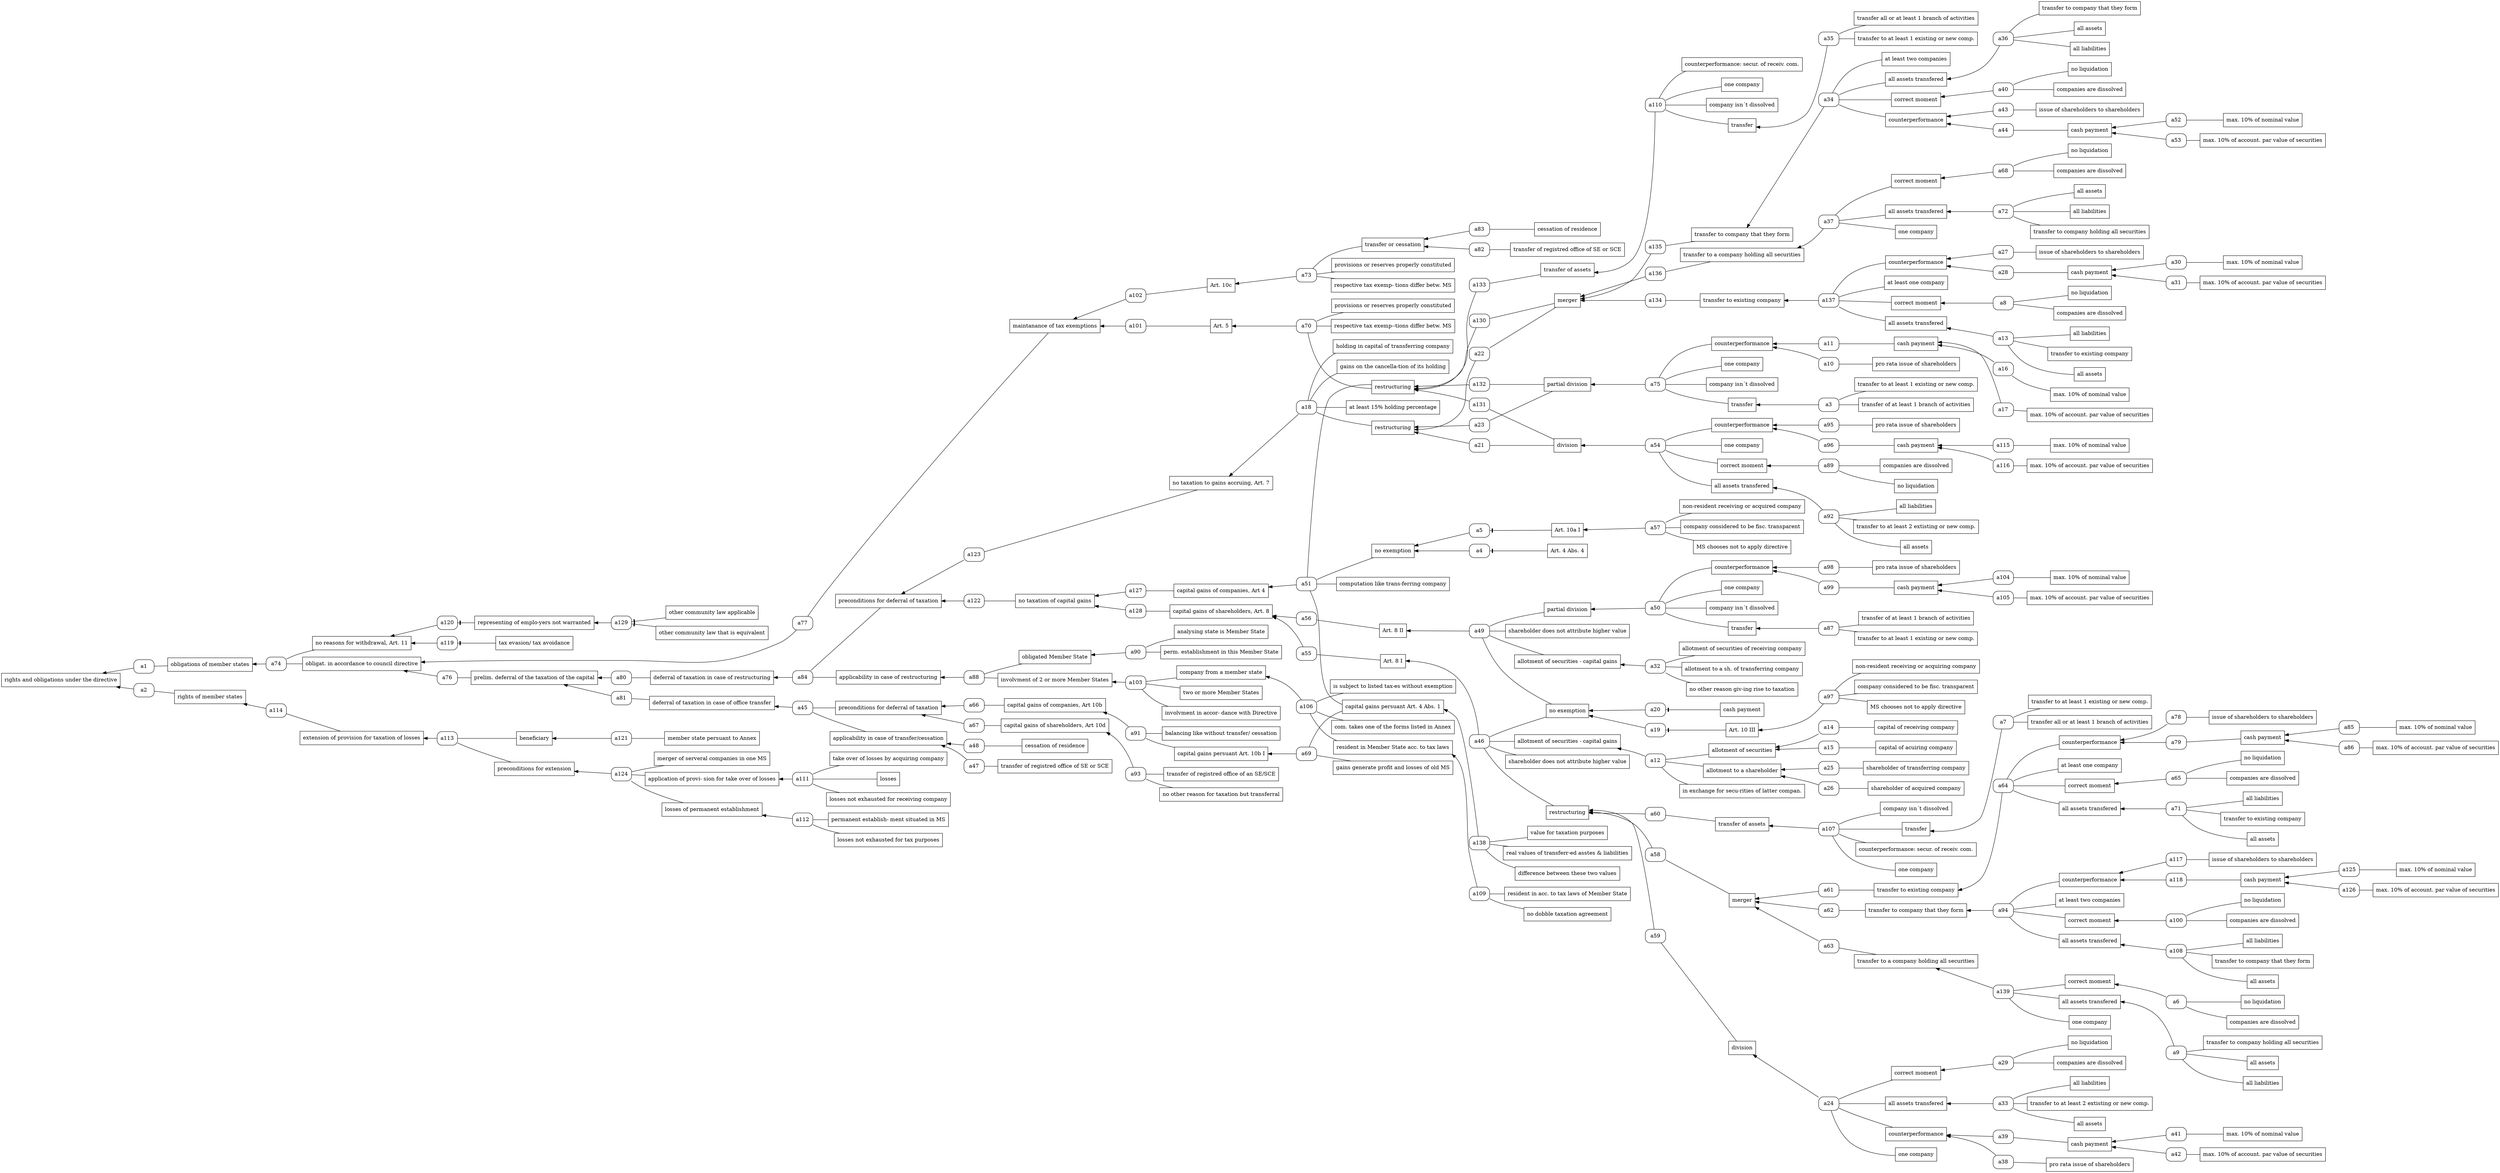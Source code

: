 digraph g {
    rankdir = "RL";
    g51421 [shape=box, label="rights and obligations under the directive", style=""];
    g51422 [shape=box, label="obligations of member states", style=""];
    g51423 [shape=box, label="obligat. in accordance to council directive", style=""];
    g51424 [shape=box, label="prelim. deferral of the taxation of the capital", style=""];
    g51425 [shape=box, label="deferral of taxation in case of restructuring", style=""];
    g51426 [shape=box, label="applicability in case of restructuring", style=""];
    g51427 [shape=box, label="obligated Member State", style=""];
    g51428 [shape=box, label="perm. establishment in this Member State", style=""];
    g51429 [shape=box, label="involvment of 2 or more Member States", style=""];
    g51430 [shape=box, label="company from a member state", style=""];
    g51431 [shape=box, label="com. takes one of the forms listed in Annex", style=""];
    g51432 [shape=box, label="resident in Member State acc. to tax laws", style=""];
    g51433 [shape=box, label="resident in acc. to tax laws of Member State", style=""];
    g51434 [shape=box, label="no dobble taxation agreement", style=""];
    g51435 [shape=box, label="is subject to listed tax-es without exemption", style=""];
    g51436 [shape=box, label="two or more Member States", style=""];
    g51437 [shape=box, label="preconditions for deferral of taxation", style=""];
    g51438 [shape=box, label="no taxation of capital gains", style=""];
    g51439 [shape=box, label="restructuring", style=""];
    g51440 [shape=box, label="merger", style=""];
    g51441 [shape=box, label="transfer to existing company", style=""];
    g51442 [shape=box, label="transfer to company that they form", style=""];
    g51443 [shape=box, label="transfer to a company holding all securities", style=""];
    g51444 [shape=box, label="division", style=""];
    g51445 [shape=box, label="partial division", style=""];
    g51446 [shape=box, label="transfer of assets", style=""];
    g51447 [shape=box, label="capital gains persuant Art. 4 Abs. 1", style=""];
    g51448 [shape=box, label="computation like trans-ferring company", style=""];
    g51449 [shape=box, label="no exemption", style=""];
    g51450 [shape=box, label="Art. 4 Abs. 4", style=""];
    g51451 [shape=box, label="no taxation to gains accruing, Art. 7", style=""];
    g51452 [shape=box, label="restructuring", style=""];
    g51453 [shape=box, label="holding in capital of transferring company", style=""];
    g51454 [shape=box, label="gains on the cancella-tion of its holding", style=""];
    g51455 [shape=box, label="at least 15% holding percentage", style=""];
    g51456 [shape=box, label="Art. 10 III", style=""];
    g51457 [shape=box, label="deferral of taxation in case of office transfer", style=""];
    g51458 [shape=box, label="applicability in case of transfer/cessation", style=""];
    g51459 [shape=box, label="transfer of registred office of SE or SCE", style=""];
    g51460 [shape=box, label="cessation of residence", style=""];
    g51461 [shape=box, label="preconditions for deferral of taxation", style=""];
    g51462 [shape=box, label="capital gains persuant Art. 10b I", style=""];
    g51463 [shape=box, label="balancing like without transfer/ cessation", style=""];
    g51464 [shape=box, label="maintanance of tax exemptions", style=""];
    g51465 [shape=box, label="provisions or reserves properly constituted", style=""];
    g51466 [shape=box, label="extension of provision for taxation of losses", style=""];
    g51467 [shape=box, label="no reasons for withdrawal, Art. 11", style=""];
    g51468 [shape=box, label="tax evasion/ tax avoidance", style=""];
    g51469 [shape=box, label="representing of emplo-yers not warranted", style=""];
    g51470 [shape=box, label="analysing state is Member State", style=""];
    g51471 [shape=box, label="involvment in accor- dance with Directive", style=""];
    g51472 [shape=box, label="at least one company", style=""];
    g51473 [shape=box, label="correct moment", style=""];
    g51474 [shape=box, label="companies are dissolved", style=""];
    g51475 [shape=box, label="no liquidation", style=""];
    g51476 [shape=box, label="transfer to existing company", style=""];
    g51477 [shape=box, label="all assets transfered", style=""];
    g51478 [shape=box, label="all assets", style=""];
    g51479 [shape=box, label="all liabilities", style=""];
    g51480 [shape=box, label="counterperformance", style=""];
    g51481 [shape=box, label="issue of shareholders to shareholders", style=""];
    g51482 [shape=box, label="cash payment", style=""];
    g51483 [shape=box, label="max. 10% of nominal value", style=""];
    g51484 [shape=box, label="max. 10% of account. par value of securities", style=""];
    g51485 [shape=box, label="at least two companies", style=""];
    g51486 [shape=box, label="all assets transfered", style=""];
    g51487 [shape=box, label="transfer to company that they form", style=""];
    g51488 [shape=box, label="correct moment", style=""];
    g51489 [shape=box, label="counterperformance", style=""];
    g51490 [shape=box, label="companies are dissolved", style=""];
    g51491 [shape=box, label="no liquidation", style=""];
    g51492 [shape=box, label="issue of shareholders to shareholders", style=""];
    g51493 [shape=box, label="cash payment", style=""];
    g51494 [shape=box, label="max. 10% of nominal value", style=""];
    g51495 [shape=box, label="max. 10% of account. par value of securities", style=""];
    g51496 [shape=box, label="all assets", style=""];
    g51497 [shape=box, label="all liabilities", style=""];
    g51498 [shape=box, label="one company", style=""];
    g51499 [shape=box, label="correct moment", style=""];
    g51500 [shape=box, label="companies are dissolved", style=""];
    g51501 [shape=box, label="no liquidation", style=""];
    g51502 [shape=box, label="all assets transfered", style=""];
    g51503 [shape=box, label="all assets", style=""];
    g51504 [shape=box, label="all liabilities", style=""];
    g51505 [shape=box, label="transfer to company holding all securities", style=""];
    g51506 [shape=box, label="one company", style=""];
    g51507 [shape=box, label="correct moment", style=""];
    g51508 [shape=box, label="all assets transfered", style=""];
    g51509 [shape=box, label="counterperformance", style=""];
    g51510 [shape=box, label="companies are dissolved", style=""];
    g51511 [shape=box, label="no liquidation", style=""];
    g51512 [shape=box, label="all assets", style=""];
    g51513 [shape=box, label="all liabilities", style=""];
    g51514 [shape=box, label="transfer to at least 2 extisting or new comp.", style=""];
    g51515 [shape=box, label="pro rata issue of shareholders", style=""];
    g51516 [shape=box, label="cash payment", style=""];
    g51517 [shape=box, label="max. 10% of nominal value", style=""];
    g51518 [shape=box, label="max. 10% of account. par value of securities", style=""];
    g51519 [shape=box, label="one company", style=""];
    g51520 [shape=box, label="company isn´t dissolved", style=""];
    g51521 [shape=box, label="transfer", style=""];
    g51522 [shape=box, label="transfer to at least 1 existing or new comp.", style=""];
    g51523 [shape=box, label="transfer of at least 1 branch of activities", style=""];
    g51524 [shape=box, label="counterperformance", style=""];
    g51525 [shape=box, label="pro rata issue of shareholders", style=""];
    g51526 [shape=box, label="cash payment", style=""];
    g51527 [shape=box, label="max. 10% of nominal value", style=""];
    g51528 [shape=box, label="max. 10% of account. par value of securities", style=""];
    g51529 [shape=box, label="one company", style=""];
    g51530 [shape=box, label="company isn´t dissolved", style=""];
    g51531 [shape=box, label="transfer", style=""];
    g51532 [shape=box, label="transfer all or at least 1 branch of activities", style=""];
    g51533 [shape=box, label="transfer to at least 1 existing or new comp.", style=""];
    g51534 [shape=box, label="counterperformance: secur. of receiv. com.", style=""];
    g51535 [shape=box, label="capital gains of companies, Art 4", style=""];
    g51536 [shape=box, label="capital gains of shareholders, Art. 8", style=""];
    g51537 [shape=box, label="restructuring", style=""];
    g51538 [shape=box, label="merger", style=""];
    g51539 [shape=box, label="transfer to existing company", style=""];
    g51540 [shape=box, label="at least one company", style=""];
    g51541 [shape=box, label="correct moment", style=""];
    g51542 [shape=box, label="companies are dissolved", style=""];
    g51543 [shape=box, label="no liquidation", style=""];
    g51544 [shape=box, label="all assets transfered", style=""];
    g51545 [shape=box, label="all assets", style=""];
    g51546 [shape=box, label="all liabilities", style=""];
    g51547 [shape=box, label="transfer to existing company", style=""];
    g51548 [shape=box, label="counterperformance", style=""];
    g51549 [shape=box, label="issue of shareholders to shareholders", style=""];
    g51550 [shape=box, label="cash payment", style=""];
    g51551 [shape=box, label="max. 10% of nominal value", style=""];
    g51552 [shape=box, label="max. 10% of account. par value of securities", style=""];
    g51553 [shape=box, label="transfer to company that they form", style=""];
    g51554 [shape=box, label="at least two companies", style=""];
    g51555 [shape=box, label="correct moment", style=""];
    g51556 [shape=box, label="companies are dissolved", style=""];
    g51557 [shape=box, label="no liquidation", style=""];
    g51558 [shape=box, label="all assets transfered", style=""];
    g51559 [shape=box, label="all assets", style=""];
    g51560 [shape=box, label="all liabilities", style=""];
    g51561 [shape=box, label="transfer to company that they form", style=""];
    g51562 [shape=box, label="counterperformance", style=""];
    g51563 [shape=box, label="issue of shareholders to shareholders", style=""];
    g51564 [shape=box, label="cash payment", style=""];
    g51565 [shape=box, label="max. 10% of nominal value", style=""];
    g51566 [shape=box, label="max. 10% of account. par value of securities", style=""];
    g51567 [shape=box, label="transfer to a company holding all securities", style=""];
    g51568 [shape=box, label="one company", style=""];
    g51569 [shape=box, label="correct moment", style=""];
    g51570 [shape=box, label="companies are dissolved", style=""];
    g51571 [shape=box, label="no liquidation", style=""];
    g51572 [shape=box, label="all assets transfered", style=""];
    g51573 [shape=box, label="all assets", style=""];
    g51574 [shape=box, label="all liabilities", style=""];
    g51575 [shape=box, label="transfer to company holding all securities", style=""];
    g51576 [shape=box, label="division", style=""];
    g51577 [shape=box, label="one company", style=""];
    g51578 [shape=box, label="correct moment", style=""];
    g51579 [shape=box, label="companies are dissolved", style=""];
    g51580 [shape=box, label="no liquidation", style=""];
    g51581 [shape=box, label="all assets transfered", style=""];
    g51582 [shape=box, label="all assets", style=""];
    g51583 [shape=box, label="all liabilities", style=""];
    g51584 [shape=box, label="transfer to at least 2 extisting or new comp.", style=""];
    g51585 [shape=box, label="counterperformance", style=""];
    g51586 [shape=box, label="pro rata issue of shareholders", style=""];
    g51587 [shape=box, label="cash payment", style=""];
    g51588 [shape=box, label="max. 10% of nominal value", style=""];
    g51589 [shape=box, label="max. 10% of account. par value of securities", style=""];
    g51590 [shape=box, label="partial division", style=""];
    g51591 [shape=box, label="one company", style=""];
    g51592 [shape=box, label="company isn´t dissolved", style=""];
    g51593 [shape=box, label="transfer", style=""];
    g51594 [shape=box, label="transfer of at least 1 branch of activities", style=""];
    g51595 [shape=box, label="transfer to at least 1 existing or new comp.", style=""];
    g51596 [shape=box, label="counterperformance", style=""];
    g51597 [shape=box, label="pro rata issue of shareholders", style=""];
    g51598 [shape=box, label="cash payment", style=""];
    g51599 [shape=box, label="max. 10% of nominal value", style=""];
    g51600 [shape=box, label="max. 10% of account. par value of securities", style=""];
    g51601 [shape=box, label="transfer of assets", style=""];
    g51602 [shape=box, label="one company", style=""];
    g51603 [shape=box, label="company isn´t dissolved", style=""];
    g51604 [shape=box, label="transfer", style=""];
    g51605 [shape=box, label="transfer all or at least 1 branch of activities", style=""];
    g51606 [shape=box, label="transfer to at least 1 existing or new comp.", style=""];
    g51607 [shape=box, label="counterperformance: secur. of receiv. com.", style=""];
    g51608 [shape=box, label="allotment of securities - capital gains", style=""];
    g51609 [shape=box, label="no exemption", style=""];
    g51610 [shape=box, label="value for taxation purposes", style=""];
    g51611 [shape=box, label="real values of transferr-ed asstes & liabilities", style=""];
    g51612 [shape=box, label="difference between these two values", style=""];
    g51613 [shape=box, label="Art. 8 I", style=""];
    g51614 [shape=box, label="Art. 8 II", style=""];
    g51615 [shape=box, label="non-resident receiving or acquiring company", style=""];
    g51616 [shape=box, label="company considered to be fisc. transparent", style=""];
    g51617 [shape=box, label="Art. 10a I", style=""];
    g51618 [shape=box, label="non-resident receiving or acquired company", style=""];
    g51619 [shape=box, label="company considered to be fisc. transparent", style=""];
    g51620 [shape=box, label="MS chooses not to apply directive", style=""];
    g51621 [shape=box, label="MS chooses not to apply directive", style=""];
    g51622 [shape=box, label="gains generate profit and losses of old MS", style=""];
    g51623 [shape=box, label="Art. 5", style=""];
    g51624 [shape=box, label="Art. 10c", style=""];
    g51625 [shape=box, label="provisions or reserves properly constituted", style=""];
    g51626 [shape=box, label="respective tax exemp- tions differ betw. MS", style=""];
    g51627 [shape=box, label="respective tax exemp--tions differ betw. MS", style=""];
    g51628 [shape=box, label="transfer or cessation", style=""];
    g51629 [shape=box, label="transfer of registred office of SE or SCE", style=""];
    g51630 [shape=box, label="cessation of residence", style=""];
    g51631 [shape=box, label="capital gains of companies, Art 10b", style=""];
    g51632 [shape=box, label="capital gains of shareholders, Art 10d", style=""];
    g51633 [shape=box, label="transfer of registred office of an SE/SCE", style=""];
    g51634 [shape=box, label="no other reason for taxation but transferral", style=""];
    g51635 [shape=box, label="other community law that is equivalent", style=""];
    g51636 [shape=box, label="other community law applicable", style=""];
    g51637 [shape=box, label="member state persuant to Annex", style=""];
    g51638 [shape=box, label="merger of serveral companies in one MS", style=""];
    g51639 [shape=box, label="application of provi- sion for take over of losses", style=""];
    g51640 [shape=box, label="losses of permanent establishment", style=""];
    g51641 [shape=box, label="rights of member states", style=""];
    g51642 [shape=box, label="beneficiary", style=""];
    g51643 [shape=box, label="preconditions for extension", style=""];
    g51644 [shape=box, label="losses", style=""];
    g51645 [shape=box, label="losses not exhausted for receiving company", style=""];
    g51646 [shape=box, label="take over of losses by acquiring company", style=""];
    g51647 [shape=box, label="permanent establish- ment situated in MS", style=""];
    g51648 [shape=box, label="losses not exhausted for tax purposes", style=""];
    g51649 [shape=box, label="shareholder does not attribute higher value", style=""];
    g51650 [shape=box, label="shareholder does not attribute higher value", style=""];
    g51651 [shape=box, label="cash payment", style=""];
    g51652 [shape=box, label="allotment of securities", style=""];
    g51653 [shape=box, label="capital of receiving company", style=""];
    g51654 [shape=box, label="capital of acuiring company", style=""];
    g51655 [shape=box, label="allotment to a shareholder", style=""];
    g51656 [shape=box, label="shareholder of transferring company", style=""];
    g51657 [shape=box, label="shareholder of acquired company", style=""];
    g51658 [shape=box, label="in exchange for secu-rities of latter compan.", style=""];
    g51659 [shape=box, label="allotment of securities - capital gains", style=""];
    g51660 [shape=box, label="allotment of securities of receiving company", style=""];
    g51661 [shape=box, label="allotment to a sh. of transferring company", style=""];
    g51662 [shape=box, label="no other reason giv-ing rise to taxation", style=""];
    g51663 [shape=box, label="a1", style="rounded"];
    g51663 -> g51421;
    g51422 -> g51663 [arrowhead="none"];
    g51664 [shape=box, label="a10", style="rounded"];
    g51664 -> g51524;
    g51525 -> g51664 [arrowhead="none"];
    g51665 [shape=box, label="a100", style="rounded"];
    g51665 -> g51555;
    g51556 -> g51665 [arrowhead="none"];
    g51557 -> g51665 [arrowhead="none"];
    g51666 [shape=box, label="a101", style="rounded"];
    g51666 -> g51464;
    g51623 -> g51666 [arrowhead="none"];
    g51667 [shape=box, label="a102", style="rounded"];
    g51667 -> g51464;
    g51624 -> g51667 [arrowhead="none"];
    g51668 [shape=box, label="a103", style="rounded"];
    g51668 -> g51429;
    g51430 -> g51668 [arrowhead="none"];
    g51436 -> g51668 [arrowhead="none"];
    g51471 -> g51668 [arrowhead="none"];
    g51669 [shape=box, label="a104", style="rounded"];
    g51669 -> g51598;
    g51599 -> g51669 [arrowhead="none"];
    g51670 [shape=box, label="a105", style="rounded"];
    g51670 -> g51598;
    g51600 -> g51670 [arrowhead="none"];
    g51671 [shape=box, label="a106", style="rounded"];
    g51671 -> g51430;
    g51431 -> g51671 [arrowhead="none"];
    g51432 -> g51671 [arrowhead="none"];
    g51435 -> g51671 [arrowhead="none"];
    g51672 [shape=box, label="a107", style="rounded"];
    g51672 -> g51601;
    g51602 -> g51672 [arrowhead="none"];
    g51603 -> g51672 [arrowhead="none"];
    g51604 -> g51672 [arrowhead="none"];
    g51607 -> g51672 [arrowhead="none"];
    g51673 [shape=box, label="a108", style="rounded"];
    g51673 -> g51558;
    g51559 -> g51673 [arrowhead="none"];
    g51560 -> g51673 [arrowhead="none"];
    g51561 -> g51673 [arrowhead="none"];
    g51674 [shape=box, label="a109", style="rounded"];
    g51674 -> g51432;
    g51433 -> g51674 [arrowhead="none"];
    g51434 -> g51674 [arrowhead="none"];
    g51675 [shape=box, label="a11", style="rounded"];
    g51675 -> g51524;
    g51526 -> g51675 [arrowhead="none"];
    g51676 [shape=box, label="a110", style="rounded"];
    g51676 -> g51446;
    g51529 -> g51676 [arrowhead="none"];
    g51530 -> g51676 [arrowhead="none"];
    g51531 -> g51676 [arrowhead="none"];
    g51534 -> g51676 [arrowhead="none"];
    g51677 [shape=box, label="a111", style="rounded"];
    g51677 -> g51639;
    g51644 -> g51677 [arrowhead="none"];
    g51645 -> g51677 [arrowhead="none"];
    g51646 -> g51677 [arrowhead="none"];
    g51678 [shape=box, label="a112", style="rounded"];
    g51678 -> g51640;
    g51647 -> g51678 [arrowhead="none"];
    g51648 -> g51678 [arrowhead="none"];
    g51679 [shape=box, label="a113", style="rounded"];
    g51679 -> g51466;
    g51642 -> g51679 [arrowhead="none"];
    g51643 -> g51679 [arrowhead="none"];
    g51680 [shape=box, label="a114", style="rounded"];
    g51680 -> g51641;
    g51466 -> g51680 [arrowhead="none"];
    g51681 [shape=box, label="a115", style="rounded"];
    g51681 -> g51516;
    g51517 -> g51681 [arrowhead="none"];
    g51682 [shape=box, label="a116", style="rounded"];
    g51682 -> g51516;
    g51518 -> g51682 [arrowhead="none"];
    g51683 [shape=box, label="a117", style="rounded"];
    g51683 -> g51562;
    g51563 -> g51683 [arrowhead="none"];
    g51684 [shape=box, label="a118", style="rounded"];
    g51684 -> g51562;
    g51564 -> g51684 [arrowhead="none"];
    g51685 [shape=box, label="a119", style="rounded"];
    g51685 -> g51467;
    g51468 -> g51685 [arrowhead="nonetee"];
    g51686 [shape=box, label="a12", style="rounded"];
    g51686 -> g51608;
    g51652 -> g51686 [arrowhead="none"];
    g51655 -> g51686 [arrowhead="none"];
    g51658 -> g51686 [arrowhead="none"];
    g51687 [shape=box, label="a120", style="rounded"];
    g51687 -> g51467;
    g51469 -> g51687 [arrowhead="nonetee"];
    g51688 [shape=box, label="a121", style="rounded"];
    g51688 -> g51642;
    g51637 -> g51688 [arrowhead="none"];
    g51689 [shape=box, label="a122", style="rounded"];
    g51689 -> g51437;
    g51438 -> g51689 [arrowhead="none"];
    g51690 [shape=box, label="a123", style="rounded"];
    g51690 -> g51437;
    g51451 -> g51690 [arrowhead="none"];
    g51691 [shape=box, label="a124", style="rounded"];
    g51691 -> g51643;
    g51638 -> g51691 [arrowhead="none"];
    g51639 -> g51691 [arrowhead="none"];
    g51640 -> g51691 [arrowhead="none"];
    g51692 [shape=box, label="a125", style="rounded"];
    g51692 -> g51564;
    g51565 -> g51692 [arrowhead="none"];
    g51693 [shape=box, label="a126", style="rounded"];
    g51693 -> g51564;
    g51566 -> g51693 [arrowhead="none"];
    g51694 [shape=box, label="a127", style="rounded"];
    g51694 -> g51438;
    g51535 -> g51694 [arrowhead="none"];
    g51695 [shape=box, label="a128", style="rounded"];
    g51695 -> g51438;
    g51536 -> g51695 [arrowhead="none"];
    g51696 [shape=box, label="a129", style="rounded"];
    g51696 -> g51469;
    g51635 -> g51696 [arrowhead="nonetee"];
    g51636 -> g51696 [arrowhead="nonetee"];
    g51697 [shape=box, label="a13", style="rounded"];
    g51697 -> g51477;
    g51478 -> g51697 [arrowhead="none"];
    g51479 -> g51697 [arrowhead="none"];
    g51476 -> g51697 [arrowhead="none"];
    g51698 [shape=box, label="a130", style="rounded"];
    g51698 -> g51439;
    g51440 -> g51698 [arrowhead="none"];
    g51699 [shape=box, label="a131", style="rounded"];
    g51699 -> g51439;
    g51444 -> g51699 [arrowhead="none"];
    g51700 [shape=box, label="a132", style="rounded"];
    g51700 -> g51439;
    g51445 -> g51700 [arrowhead="none"];
    g51701 [shape=box, label="a133", style="rounded"];
    g51701 -> g51439;
    g51446 -> g51701 [arrowhead="none"];
    g51702 [shape=box, label="a134", style="rounded"];
    g51702 -> g51440;
    g51441 -> g51702 [arrowhead="none"];
    g51703 [shape=box, label="a135", style="rounded"];
    g51703 -> g51440;
    g51442 -> g51703 [arrowhead="none"];
    g51704 [shape=box, label="a136", style="rounded"];
    g51704 -> g51440;
    g51443 -> g51704 [arrowhead="none"];
    g51705 [shape=box, label="a137", style="rounded"];
    g51705 -> g51441;
    g51472 -> g51705 [arrowhead="none"];
    g51473 -> g51705 [arrowhead="none"];
    g51477 -> g51705 [arrowhead="none"];
    g51480 -> g51705 [arrowhead="none"];
    g51706 [shape=box, label="a138", style="rounded"];
    g51706 -> g51447;
    g51610 -> g51706 [arrowhead="none"];
    g51611 -> g51706 [arrowhead="none"];
    g51612 -> g51706 [arrowhead="none"];
    g51707 [shape=box, label="a139", style="rounded"];
    g51707 -> g51567;
    g51568 -> g51707 [arrowhead="none"];
    g51569 -> g51707 [arrowhead="none"];
    g51572 -> g51707 [arrowhead="none"];
    g51708 [shape=box, label="a14", style="rounded"];
    g51708 -> g51652;
    g51653 -> g51708 [arrowhead="none"];
    g51709 [shape=box, label="a15", style="rounded"];
    g51709 -> g51652;
    g51654 -> g51709 [arrowhead="none"];
    g51710 [shape=box, label="a16", style="rounded"];
    g51710 -> g51526;
    g51527 -> g51710 [arrowhead="none"];
    g51711 [shape=box, label="a17", style="rounded"];
    g51711 -> g51526;
    g51528 -> g51711 [arrowhead="none"];
    g51712 [shape=box, label="a18", style="rounded"];
    g51712 -> g51451;
    g51452 -> g51712 [arrowhead="none"];
    g51453 -> g51712 [arrowhead="none"];
    g51454 -> g51712 [arrowhead="none"];
    g51455 -> g51712 [arrowhead="none"];
    g51713 [shape=box, label="a19", style="rounded"];
    g51713 -> g51609;
    g51456 -> g51713 [arrowhead="nonetee"];
    g51714 [shape=box, label="a2", style="rounded"];
    g51714 -> g51421;
    g51641 -> g51714 [arrowhead="none"];
    g51715 [shape=box, label="a20", style="rounded"];
    g51715 -> g51609;
    g51651 -> g51715 [arrowhead="nonetee"];
    g51716 [shape=box, label="a21", style="rounded"];
    g51716 -> g51452;
    g51444 -> g51716 [arrowhead="none"];
    g51717 [shape=box, label="a22", style="rounded"];
    g51717 -> g51452;
    g51440 -> g51717 [arrowhead="none"];
    g51718 [shape=box, label="a23", style="rounded"];
    g51718 -> g51452;
    g51445 -> g51718 [arrowhead="none"];
    g51719 [shape=box, label="a24", style="rounded"];
    g51719 -> g51576;
    g51577 -> g51719 [arrowhead="none"];
    g51578 -> g51719 [arrowhead="none"];
    g51581 -> g51719 [arrowhead="none"];
    g51585 -> g51719 [arrowhead="none"];
    g51720 [shape=box, label="a25", style="rounded"];
    g51720 -> g51655;
    g51656 -> g51720 [arrowhead="none"];
    g51721 [shape=box, label="a26", style="rounded"];
    g51721 -> g51655;
    g51657 -> g51721 [arrowhead="none"];
    g51722 [shape=box, label="a27", style="rounded"];
    g51722 -> g51480;
    g51481 -> g51722 [arrowhead="none"];
    g51723 [shape=box, label="a28", style="rounded"];
    g51723 -> g51480;
    g51482 -> g51723 [arrowhead="none"];
    g51724 [shape=box, label="a29", style="rounded"];
    g51724 -> g51578;
    g51579 -> g51724 [arrowhead="none"];
    g51580 -> g51724 [arrowhead="none"];
    g51725 [shape=box, label="a3", style="rounded"];
    g51725 -> g51521;
    g51523 -> g51725 [arrowhead="none"];
    g51522 -> g51725 [arrowhead="none"];
    g51726 [shape=box, label="a30", style="rounded"];
    g51726 -> g51482;
    g51483 -> g51726 [arrowhead="none"];
    g51727 [shape=box, label="a31", style="rounded"];
    g51727 -> g51482;
    g51484 -> g51727 [arrowhead="none"];
    g51728 [shape=box, label="a32", style="rounded"];
    g51728 -> g51659;
    g51660 -> g51728 [arrowhead="none"];
    g51661 -> g51728 [arrowhead="none"];
    g51662 -> g51728 [arrowhead="none"];
    g51729 [shape=box, label="a33", style="rounded"];
    g51729 -> g51581;
    g51582 -> g51729 [arrowhead="none"];
    g51583 -> g51729 [arrowhead="none"];
    g51584 -> g51729 [arrowhead="none"];
    g51730 [shape=box, label="a34", style="rounded"];
    g51730 -> g51442;
    g51485 -> g51730 [arrowhead="none"];
    g51488 -> g51730 [arrowhead="none"];
    g51486 -> g51730 [arrowhead="none"];
    g51489 -> g51730 [arrowhead="none"];
    g51731 [shape=box, label="a35", style="rounded"];
    g51731 -> g51531;
    g51532 -> g51731 [arrowhead="none"];
    g51533 -> g51731 [arrowhead="none"];
    g51732 [shape=box, label="a36", style="rounded"];
    g51732 -> g51486;
    g51496 -> g51732 [arrowhead="none"];
    g51497 -> g51732 [arrowhead="none"];
    g51487 -> g51732 [arrowhead="none"];
    g51733 [shape=box, label="a37", style="rounded"];
    g51733 -> g51443;
    g51498 -> g51733 [arrowhead="none"];
    g51499 -> g51733 [arrowhead="none"];
    g51502 -> g51733 [arrowhead="none"];
    g51734 [shape=box, label="a38", style="rounded"];
    g51734 -> g51585;
    g51586 -> g51734 [arrowhead="none"];
    g51735 [shape=box, label="a39", style="rounded"];
    g51735 -> g51585;
    g51587 -> g51735 [arrowhead="none"];
    g51736 [shape=box, label="a4", style="rounded"];
    g51736 -> g51449;
    g51450 -> g51736 [arrowhead="nonetee"];
    g51737 [shape=box, label="a40", style="rounded"];
    g51737 -> g51488;
    g51490 -> g51737 [arrowhead="none"];
    g51491 -> g51737 [arrowhead="none"];
    g51738 [shape=box, label="a41", style="rounded"];
    g51738 -> g51587;
    g51588 -> g51738 [arrowhead="none"];
    g51739 [shape=box, label="a42", style="rounded"];
    g51739 -> g51587;
    g51589 -> g51739 [arrowhead="none"];
    g51740 [shape=box, label="a43", style="rounded"];
    g51740 -> g51489;
    g51492 -> g51740 [arrowhead="none"];
    g51741 [shape=box, label="a44", style="rounded"];
    g51741 -> g51489;
    g51493 -> g51741 [arrowhead="none"];
    g51742 [shape=box, label="a45", style="rounded"];
    g51742 -> g51457;
    g51458 -> g51742 [arrowhead="none"];
    g51461 -> g51742 [arrowhead="none"];
    g51743 [shape=box, label="a46", style="rounded"];
    g51743 -> g51613;
    g51537 -> g51743 [arrowhead="none"];
    g51608 -> g51743 [arrowhead="none"];
    g51649 -> g51743 [arrowhead="none"];
    g51609 -> g51743 [arrowhead="none"];
    g51744 [shape=box, label="a47", style="rounded"];
    g51744 -> g51458;
    g51459 -> g51744 [arrowhead="none"];
    g51745 [shape=box, label="a48", style="rounded"];
    g51745 -> g51458;
    g51460 -> g51745 [arrowhead="none"];
    g51746 [shape=box, label="a49", style="rounded"];
    g51746 -> g51614;
    g51590 -> g51746 [arrowhead="none"];
    g51659 -> g51746 [arrowhead="none"];
    g51650 -> g51746 [arrowhead="none"];
    g51609 -> g51746 [arrowhead="none"];
    g51747 [shape=box, label="a5", style="rounded"];
    g51747 -> g51449;
    g51617 -> g51747 [arrowhead="nonetee"];
    g51748 [shape=box, label="a50", style="rounded"];
    g51748 -> g51590;
    g51591 -> g51748 [arrowhead="none"];
    g51592 -> g51748 [arrowhead="none"];
    g51593 -> g51748 [arrowhead="none"];
    g51596 -> g51748 [arrowhead="none"];
    g51749 [shape=box, label="a51", style="rounded"];
    g51749 -> g51535;
    g51439 -> g51749 [arrowhead="none"];
    g51447 -> g51749 [arrowhead="none"];
    g51448 -> g51749 [arrowhead="none"];
    g51449 -> g51749 [arrowhead="none"];
    g51750 [shape=box, label="a52", style="rounded"];
    g51750 -> g51493;
    g51494 -> g51750 [arrowhead="none"];
    g51751 [shape=box, label="a53", style="rounded"];
    g51751 -> g51493;
    g51495 -> g51751 [arrowhead="none"];
    g51752 [shape=box, label="a54", style="rounded"];
    g51752 -> g51444;
    g51506 -> g51752 [arrowhead="none"];
    g51507 -> g51752 [arrowhead="none"];
    g51508 -> g51752 [arrowhead="none"];
    g51509 -> g51752 [arrowhead="none"];
    g51753 [shape=box, label="a55", style="rounded"];
    g51753 -> g51536;
    g51613 -> g51753 [arrowhead="none"];
    g51754 [shape=box, label="a56", style="rounded"];
    g51754 -> g51536;
    g51614 -> g51754 [arrowhead="none"];
    g51755 [shape=box, label="a57", style="rounded"];
    g51755 -> g51617;
    g51618 -> g51755 [arrowhead="none"];
    g51619 -> g51755 [arrowhead="none"];
    g51620 -> g51755 [arrowhead="none"];
    g51756 [shape=box, label="a58", style="rounded"];
    g51756 -> g51537;
    g51538 -> g51756 [arrowhead="none"];
    g51757 [shape=box, label="a59", style="rounded"];
    g51757 -> g51537;
    g51576 -> g51757 [arrowhead="none"];
    g51758 [shape=box, label="a6", style="rounded"];
    g51758 -> g51569;
    g51570 -> g51758 [arrowhead="none"];
    g51571 -> g51758 [arrowhead="none"];
    g51759 [shape=box, label="a60", style="rounded"];
    g51759 -> g51537;
    g51601 -> g51759 [arrowhead="none"];
    g51760 [shape=box, label="a61", style="rounded"];
    g51760 -> g51538;
    g51539 -> g51760 [arrowhead="none"];
    g51761 [shape=box, label="a62", style="rounded"];
    g51761 -> g51538;
    g51553 -> g51761 [arrowhead="none"];
    g51762 [shape=box, label="a63", style="rounded"];
    g51762 -> g51538;
    g51567 -> g51762 [arrowhead="none"];
    g51763 [shape=box, label="a64", style="rounded"];
    g51763 -> g51539;
    g51540 -> g51763 [arrowhead="none"];
    g51541 -> g51763 [arrowhead="none"];
    g51544 -> g51763 [arrowhead="none"];
    g51548 -> g51763 [arrowhead="none"];
    g51764 [shape=box, label="a65", style="rounded"];
    g51764 -> g51541;
    g51542 -> g51764 [arrowhead="none"];
    g51543 -> g51764 [arrowhead="none"];
    g51765 [shape=box, label="a66", style="rounded"];
    g51765 -> g51461;
    g51631 -> g51765 [arrowhead="none"];
    g51766 [shape=box, label="a67", style="rounded"];
    g51766 -> g51461;
    g51632 -> g51766 [arrowhead="none"];
    g51767 [shape=box, label="a68", style="rounded"];
    g51767 -> g51499;
    g51500 -> g51767 [arrowhead="none"];
    g51501 -> g51767 [arrowhead="none"];
    g51768 [shape=box, label="a69", style="rounded"];
    g51768 -> g51462;
    g51447 -> g51768 [arrowhead="none"];
    g51622 -> g51768 [arrowhead="none"];
    g51769 [shape=box, label="a7", style="rounded"];
    g51769 -> g51604;
    g51605 -> g51769 [arrowhead="none"];
    g51606 -> g51769 [arrowhead="none"];
    g51770 [shape=box, label="a70", style="rounded"];
    g51770 -> g51623;
    g51439 -> g51770 [arrowhead="none"];
    g51465 -> g51770 [arrowhead="none"];
    g51627 -> g51770 [arrowhead="none"];
    g51771 [shape=box, label="a71", style="rounded"];
    g51771 -> g51544;
    g51545 -> g51771 [arrowhead="none"];
    g51546 -> g51771 [arrowhead="none"];
    g51547 -> g51771 [arrowhead="none"];
    g51772 [shape=box, label="a72", style="rounded"];
    g51772 -> g51502;
    g51503 -> g51772 [arrowhead="none"];
    g51504 -> g51772 [arrowhead="none"];
    g51505 -> g51772 [arrowhead="none"];
    g51773 [shape=box, label="a73", style="rounded"];
    g51773 -> g51624;
    g51628 -> g51773 [arrowhead="none"];
    g51625 -> g51773 [arrowhead="none"];
    g51626 -> g51773 [arrowhead="none"];
    g51774 [shape=box, label="a74", style="rounded"];
    g51774 -> g51422;
    g51423 -> g51774 [arrowhead="none"];
    g51467 -> g51774 [arrowhead="none"];
    g51775 [shape=box, label="a75", style="rounded"];
    g51775 -> g51445;
    g51519 -> g51775 [arrowhead="none"];
    g51520 -> g51775 [arrowhead="none"];
    g51521 -> g51775 [arrowhead="none"];
    g51524 -> g51775 [arrowhead="none"];
    g51776 [shape=box, label="a76", style="rounded"];
    g51776 -> g51423;
    g51424 -> g51776 [arrowhead="none"];
    g51777 [shape=box, label="a77", style="rounded"];
    g51777 -> g51423;
    g51464 -> g51777 [arrowhead="none"];
    g51778 [shape=box, label="a78", style="rounded"];
    g51778 -> g51548;
    g51549 -> g51778 [arrowhead="none"];
    g51779 [shape=box, label="a79", style="rounded"];
    g51779 -> g51548;
    g51550 -> g51779 [arrowhead="none"];
    g51780 [shape=box, label="a8", style="rounded"];
    g51780 -> g51473;
    g51474 -> g51780 [arrowhead="none"];
    g51475 -> g51780 [arrowhead="none"];
    g51781 [shape=box, label="a80", style="rounded"];
    g51781 -> g51424;
    g51425 -> g51781 [arrowhead="none"];
    g51782 [shape=box, label="a81", style="rounded"];
    g51782 -> g51424;
    g51457 -> g51782 [arrowhead="none"];
    g51783 [shape=box, label="a82", style="rounded"];
    g51783 -> g51628;
    g51629 -> g51783 [arrowhead="none"];
    g51784 [shape=box, label="a83", style="rounded"];
    g51784 -> g51628;
    g51630 -> g51784 [arrowhead="none"];
    g51785 [shape=box, label="a84", style="rounded"];
    g51785 -> g51425;
    g51426 -> g51785 [arrowhead="none"];
    g51437 -> g51785 [arrowhead="none"];
    g51786 [shape=box, label="a85", style="rounded"];
    g51786 -> g51550;
    g51551 -> g51786 [arrowhead="none"];
    g51787 [shape=box, label="a86", style="rounded"];
    g51787 -> g51550;
    g51552 -> g51787 [arrowhead="none"];
    g51788 [shape=box, label="a87", style="rounded"];
    g51788 -> g51593;
    g51594 -> g51788 [arrowhead="none"];
    g51595 -> g51788 [arrowhead="none"];
    g51789 [shape=box, label="a88", style="rounded"];
    g51789 -> g51426;
    g51427 -> g51789 [arrowhead="none"];
    g51429 -> g51789 [arrowhead="none"];
    g51790 [shape=box, label="a89", style="rounded"];
    g51790 -> g51507;
    g51510 -> g51790 [arrowhead="none"];
    g51511 -> g51790 [arrowhead="none"];
    g51791 [shape=box, label="a9", style="rounded"];
    g51791 -> g51572;
    g51573 -> g51791 [arrowhead="none"];
    g51574 -> g51791 [arrowhead="none"];
    g51575 -> g51791 [arrowhead="none"];
    g51792 [shape=box, label="a90", style="rounded"];
    g51792 -> g51427;
    g51470 -> g51792 [arrowhead="none"];
    g51428 -> g51792 [arrowhead="none"];
    g51793 [shape=box, label="a91", style="rounded"];
    g51793 -> g51631;
    g51462 -> g51793 [arrowhead="none"];
    g51463 -> g51793 [arrowhead="none"];
    g51794 [shape=box, label="a92", style="rounded"];
    g51794 -> g51508;
    g51512 -> g51794 [arrowhead="none"];
    g51513 -> g51794 [arrowhead="none"];
    g51514 -> g51794 [arrowhead="none"];
    g51795 [shape=box, label="a93", style="rounded"];
    g51795 -> g51632;
    g51633 -> g51795 [arrowhead="none"];
    g51634 -> g51795 [arrowhead="none"];
    g51796 [shape=box, label="a94", style="rounded"];
    g51796 -> g51553;
    g51554 -> g51796 [arrowhead="none"];
    g51555 -> g51796 [arrowhead="none"];
    g51558 -> g51796 [arrowhead="none"];
    g51562 -> g51796 [arrowhead="none"];
    g51797 [shape=box, label="a95", style="rounded"];
    g51797 -> g51509;
    g51515 -> g51797 [arrowhead="none"];
    g51798 [shape=box, label="a96", style="rounded"];
    g51798 -> g51509;
    g51516 -> g51798 [arrowhead="none"];
    g51799 [shape=box, label="a97", style="rounded"];
    g51799 -> g51456;
    g51615 -> g51799 [arrowhead="none"];
    g51616 -> g51799 [arrowhead="none"];
    g51621 -> g51799 [arrowhead="none"];
    g51800 [shape=box, label="a98", style="rounded"];
    g51800 -> g51596;
    g51597 -> g51800 [arrowhead="none"];
    g51801 [shape=box, label="a99", style="rounded"];
    g51801 -> g51596;
    g51598 -> g51801 [arrowhead="none"];
}